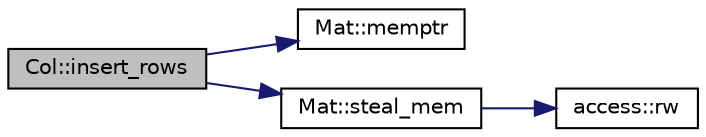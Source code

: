 digraph "Col::insert_rows"
{
  edge [fontname="Helvetica",fontsize="10",labelfontname="Helvetica",labelfontsize="10"];
  node [fontname="Helvetica",fontsize="10",shape=record];
  rankdir="LR";
  Node1 [label="Col::insert_rows",height=0.2,width=0.4,color="black", fillcolor="grey75", style="filled" fontcolor="black"];
  Node1 -> Node2 [color="midnightblue",fontsize="10",style="solid",fontname="Helvetica"];
  Node2 [label="Mat::memptr",height=0.2,width=0.4,color="black", fillcolor="white", style="filled",URL="$group___mat.html#gad5b1b46a9288e04128aa11c99cc2b444",tooltip="returns a pointer to array of eTs used by the matrix"];
  Node1 -> Node3 [color="midnightblue",fontsize="10",style="solid",fontname="Helvetica"];
  Node3 [label="Mat::steal_mem",height=0.2,width=0.4,color="black", fillcolor="white", style="filled",URL="$group___mat.html#gaff06a75771f96605f7cc4f8c6b3fceb7",tooltip="don&#39;t use this unless you&#39;re writing code internal to Armadillo"];
  Node3 -> Node4 [color="midnightblue",fontsize="10",style="solid",fontname="Helvetica"];
  Node4 [label="access::rw",height=0.2,width=0.4,color="black", fillcolor="white", style="filled",URL="$classaccess.html#acd46d2d9e6004074b21bdec6a2f23c6e",tooltip="internal function to allow modification of data declared as read-only (use with caution)"];
}
